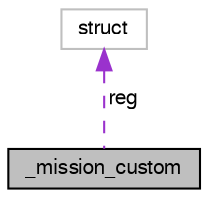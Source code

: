 digraph "_mission_custom"
{
  edge [fontname="FreeSans",fontsize="10",labelfontname="FreeSans",labelfontsize="10"];
  node [fontname="FreeSans",fontsize="10",shape=record];
  Node1 [label="_mission_custom",height=0.2,width=0.4,color="black", fillcolor="grey75", style="filled", fontcolor="black"];
  Node2 -> Node1 [dir="back",color="darkorchid3",fontsize="10",style="dashed",label=" reg" ,fontname="FreeSans"];
  Node2 [label="struct",height=0.2,width=0.4,color="grey75", fillcolor="white", style="filled"];
}
